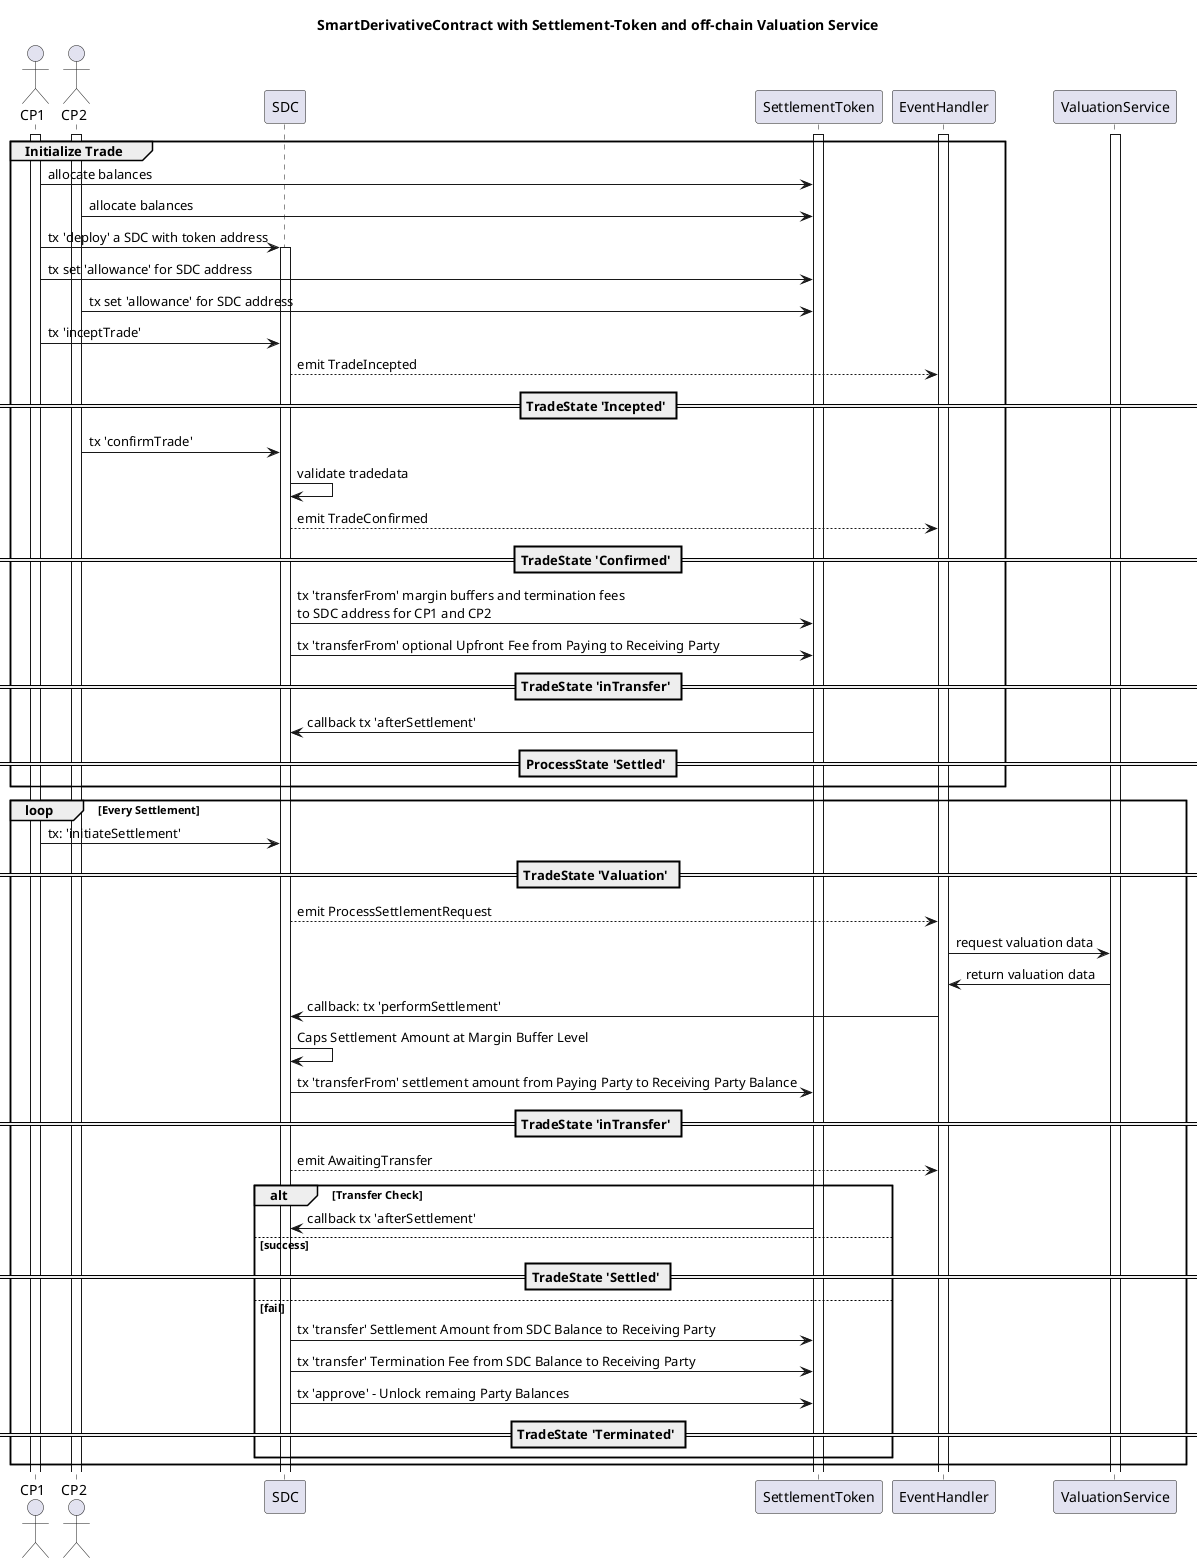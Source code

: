 @startuml
'https://plantuml.com/sequence-diagram
title SmartDerivativeContract with Settlement-Token and off-chain Valuation Service

	actor CP1
	actor CP2

	participant SDC

    participant SettlementToken


	participant EventHandler
	participant ValuationService



activate EventHandler
activate SettlementToken
activate ValuationService

activate CP1
activate CP2

group Initialize Trade
CP1 ->SettlementToken: allocate balances
CP2 ->SettlementToken: allocate balances
CP1 ->SDC: tx 'deploy' a SDC with token address
activate SDC
CP1 ->SettlementToken: tx set 'allowance' for SDC address
CP2 ->SettlementToken: tx set 'allowance' for SDC address
CP1 ->SDC:                 tx 'inceptTrade'

SDC-->EventHandler: emit TradeIncepted
== TradeState 'Incepted' ==
CP2->SDC: tx 'confirmTrade'
SDC->SDC: validate tradedata

SDC-->EventHandler: emit TradeConfirmed

== TradeState 'Confirmed' ==

SDC ->SettlementToken: tx 'transferFrom' margin buffers and termination fees\nto SDC address for CP1 and CP2
SDC->SettlementToken: tx 'transferFrom' optional Upfront Fee from Paying to Receiving Party
==  TradeState 'inTransfer' ==
SettlementToken->SDC: callback tx 'afterSettlement'
==ProcessState 'Settled' ==

end

loop Every Settlement


CP1->SDC: tx: 'initiateSettlement'

== TradeState 'Valuation' ==
SDC-->EventHandler:emit ProcessSettlementRequest

EventHandler->ValuationService: request valuation data
ValuationService->EventHandler: return valuation data
EventHandler->SDC: callback: tx 'performSettlement'
SDC->SDC:Caps Settlement Amount at Margin Buffer Level
SDC->SettlementToken: tx 'transferFrom' settlement amount from Paying Party to Receiving Party Balance
== TradeState 'inTransfer' ==
SDC-->EventHandler: emit AwaitingTransfer

alt Transfer Check
	SettlementToken->SDC: callback tx 'afterSettlement'
else success
== TradeState 'Settled' ==
else fail
	SDC->SettlementToken: tx 'transfer' Settlement Amount from SDC Balance to Receiving Party
	SDC->SettlementToken: tx 'transfer' Termination Fee from SDC Balance to Receiving Party
    	SDC->SettlementToken: tx 'approve' - Unlock remaing Party Balances

== TradeState 'Terminated' ==
end


end

@enduml